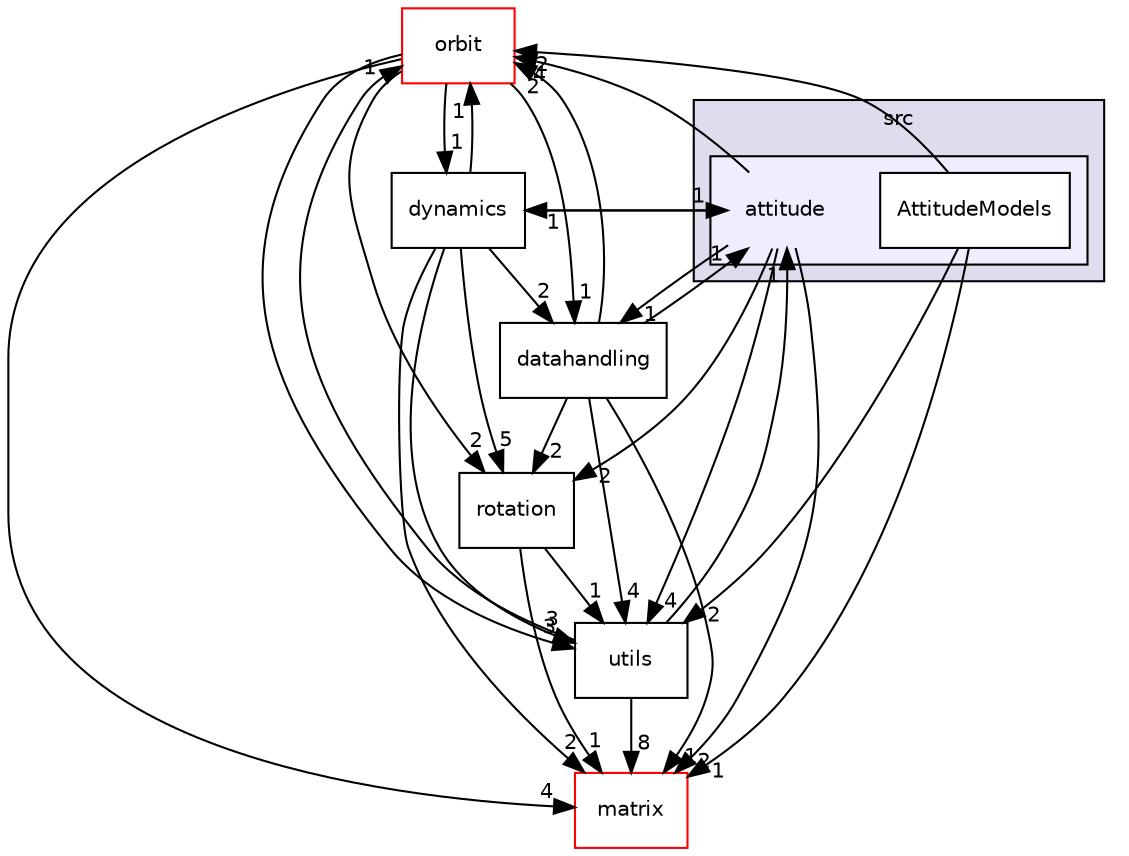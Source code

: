 digraph "attitude" {
  compound=true
  node [ fontsize="10", fontname="Helvetica"];
  edge [ labelfontsize="10", labelfontname="Helvetica"];
  subgraph clusterdir_68267d1309a1af8e8297ef4c3efbcdba {
    graph [ bgcolor="#ddddee", pencolor="black", label="src" fontname="Helvetica", fontsize="10", URL="dir_68267d1309a1af8e8297ef4c3efbcdba.html"]
  subgraph clusterdir_c55b91a86a3413cc678b3a37c553022c {
    graph [ bgcolor="#eeeeff", pencolor="black", label="" URL="dir_c55b91a86a3413cc678b3a37c553022c.html"];
    dir_c55b91a86a3413cc678b3a37c553022c [shape=plaintext label="attitude"];
    dir_51b41c79feb9d14c84f22f30b1b7e676 [shape=box label="AttitudeModels" color="black" fillcolor="white" style="filled" URL="dir_51b41c79feb9d14c84f22f30b1b7e676.html"];
  }
  }
  dir_392744e470e3e5dbf93993e14232aa19 [shape=box label="orbit" fillcolor="white" style="filled" color="red" URL="dir_392744e470e3e5dbf93993e14232aa19.html"];
  dir_fa38dfbf581c89d494fbf1d870e4dc9f [shape=box label="rotation" URL="dir_fa38dfbf581c89d494fbf1d870e4dc9f.html"];
  dir_40d7732de2983c682bb99d86585a563c [shape=box label="matrix" fillcolor="white" style="filled" color="red" URL="dir_40d7732de2983c682bb99d86585a563c.html"];
  dir_dba61f842e4221606b60f53ad7c2d896 [shape=box label="datahandling" URL="dir_dba61f842e4221606b60f53ad7c2d896.html"];
  dir_261425c25055ac4a48b7253766e15e1a [shape=box label="dynamics" URL="dir_261425c25055ac4a48b7253766e15e1a.html"];
  dir_313caf1132e152dd9b58bea13a4052ca [shape=box label="utils" URL="dir_313caf1132e152dd9b58bea13a4052ca.html"];
  dir_392744e470e3e5dbf93993e14232aa19->dir_fa38dfbf581c89d494fbf1d870e4dc9f [headlabel="2", labeldistance=1.5 headhref="dir_000013_000019.html"];
  dir_392744e470e3e5dbf93993e14232aa19->dir_40d7732de2983c682bb99d86585a563c [headlabel="4", labeldistance=1.5 headhref="dir_000013_000002.html"];
  dir_392744e470e3e5dbf93993e14232aa19->dir_dba61f842e4221606b60f53ad7c2d896 [headlabel="1", labeldistance=1.5 headhref="dir_000013_000005.html"];
  dir_392744e470e3e5dbf93993e14232aa19->dir_261425c25055ac4a48b7253766e15e1a [headlabel="1", labeldistance=1.5 headhref="dir_000013_000003.html"];
  dir_392744e470e3e5dbf93993e14232aa19->dir_313caf1132e152dd9b58bea13a4052ca [headlabel="3", labeldistance=1.5 headhref="dir_000013_000011.html"];
  dir_fa38dfbf581c89d494fbf1d870e4dc9f->dir_40d7732de2983c682bb99d86585a563c [headlabel="1", labeldistance=1.5 headhref="dir_000019_000002.html"];
  dir_fa38dfbf581c89d494fbf1d870e4dc9f->dir_313caf1132e152dd9b58bea13a4052ca [headlabel="1", labeldistance=1.5 headhref="dir_000019_000011.html"];
  dir_51b41c79feb9d14c84f22f30b1b7e676->dir_392744e470e3e5dbf93993e14232aa19 [headlabel="2", labeldistance=1.5 headhref="dir_000017_000013.html"];
  dir_51b41c79feb9d14c84f22f30b1b7e676->dir_40d7732de2983c682bb99d86585a563c [headlabel="1", labeldistance=1.5 headhref="dir_000017_000002.html"];
  dir_51b41c79feb9d14c84f22f30b1b7e676->dir_313caf1132e152dd9b58bea13a4052ca [headlabel="2", labeldistance=1.5 headhref="dir_000017_000011.html"];
  dir_c55b91a86a3413cc678b3a37c553022c->dir_392744e470e3e5dbf93993e14232aa19 [headlabel="4", labeldistance=1.5 headhref="dir_000004_000013.html"];
  dir_c55b91a86a3413cc678b3a37c553022c->dir_fa38dfbf581c89d494fbf1d870e4dc9f [headlabel="2", labeldistance=1.5 headhref="dir_000004_000019.html"];
  dir_c55b91a86a3413cc678b3a37c553022c->dir_40d7732de2983c682bb99d86585a563c [headlabel="2", labeldistance=1.5 headhref="dir_000004_000002.html"];
  dir_c55b91a86a3413cc678b3a37c553022c->dir_dba61f842e4221606b60f53ad7c2d896 [headlabel="1", labeldistance=1.5 headhref="dir_000004_000005.html"];
  dir_c55b91a86a3413cc678b3a37c553022c->dir_261425c25055ac4a48b7253766e15e1a [headlabel="1", labeldistance=1.5 headhref="dir_000004_000003.html"];
  dir_c55b91a86a3413cc678b3a37c553022c->dir_313caf1132e152dd9b58bea13a4052ca [headlabel="4", labeldistance=1.5 headhref="dir_000004_000011.html"];
  dir_dba61f842e4221606b60f53ad7c2d896->dir_392744e470e3e5dbf93993e14232aa19 [headlabel="2", labeldistance=1.5 headhref="dir_000005_000013.html"];
  dir_dba61f842e4221606b60f53ad7c2d896->dir_fa38dfbf581c89d494fbf1d870e4dc9f [headlabel="2", labeldistance=1.5 headhref="dir_000005_000019.html"];
  dir_dba61f842e4221606b60f53ad7c2d896->dir_40d7732de2983c682bb99d86585a563c [headlabel="1", labeldistance=1.5 headhref="dir_000005_000002.html"];
  dir_dba61f842e4221606b60f53ad7c2d896->dir_c55b91a86a3413cc678b3a37c553022c [headlabel="1", labeldistance=1.5 headhref="dir_000005_000004.html"];
  dir_dba61f842e4221606b60f53ad7c2d896->dir_313caf1132e152dd9b58bea13a4052ca [headlabel="4", labeldistance=1.5 headhref="dir_000005_000011.html"];
  dir_313caf1132e152dd9b58bea13a4052ca->dir_392744e470e3e5dbf93993e14232aa19 [headlabel="1", labeldistance=1.5 headhref="dir_000011_000013.html"];
  dir_313caf1132e152dd9b58bea13a4052ca->dir_40d7732de2983c682bb99d86585a563c [headlabel="8", labeldistance=1.5 headhref="dir_000011_000002.html"];
  dir_313caf1132e152dd9b58bea13a4052ca->dir_c55b91a86a3413cc678b3a37c553022c [headlabel="1", labeldistance=1.5 headhref="dir_000011_000004.html"];
  dir_261425c25055ac4a48b7253766e15e1a->dir_392744e470e3e5dbf93993e14232aa19 [headlabel="1", labeldistance=1.5 headhref="dir_000003_000013.html"];
  dir_261425c25055ac4a48b7253766e15e1a->dir_fa38dfbf581c89d494fbf1d870e4dc9f [headlabel="5", labeldistance=1.5 headhref="dir_000003_000019.html"];
  dir_261425c25055ac4a48b7253766e15e1a->dir_40d7732de2983c682bb99d86585a563c [headlabel="2", labeldistance=1.5 headhref="dir_000003_000002.html"];
  dir_261425c25055ac4a48b7253766e15e1a->dir_c55b91a86a3413cc678b3a37c553022c [headlabel="1", labeldistance=1.5 headhref="dir_000003_000004.html"];
  dir_261425c25055ac4a48b7253766e15e1a->dir_dba61f842e4221606b60f53ad7c2d896 [headlabel="2", labeldistance=1.5 headhref="dir_000003_000005.html"];
  dir_261425c25055ac4a48b7253766e15e1a->dir_313caf1132e152dd9b58bea13a4052ca [headlabel="3", labeldistance=1.5 headhref="dir_000003_000011.html"];
}
